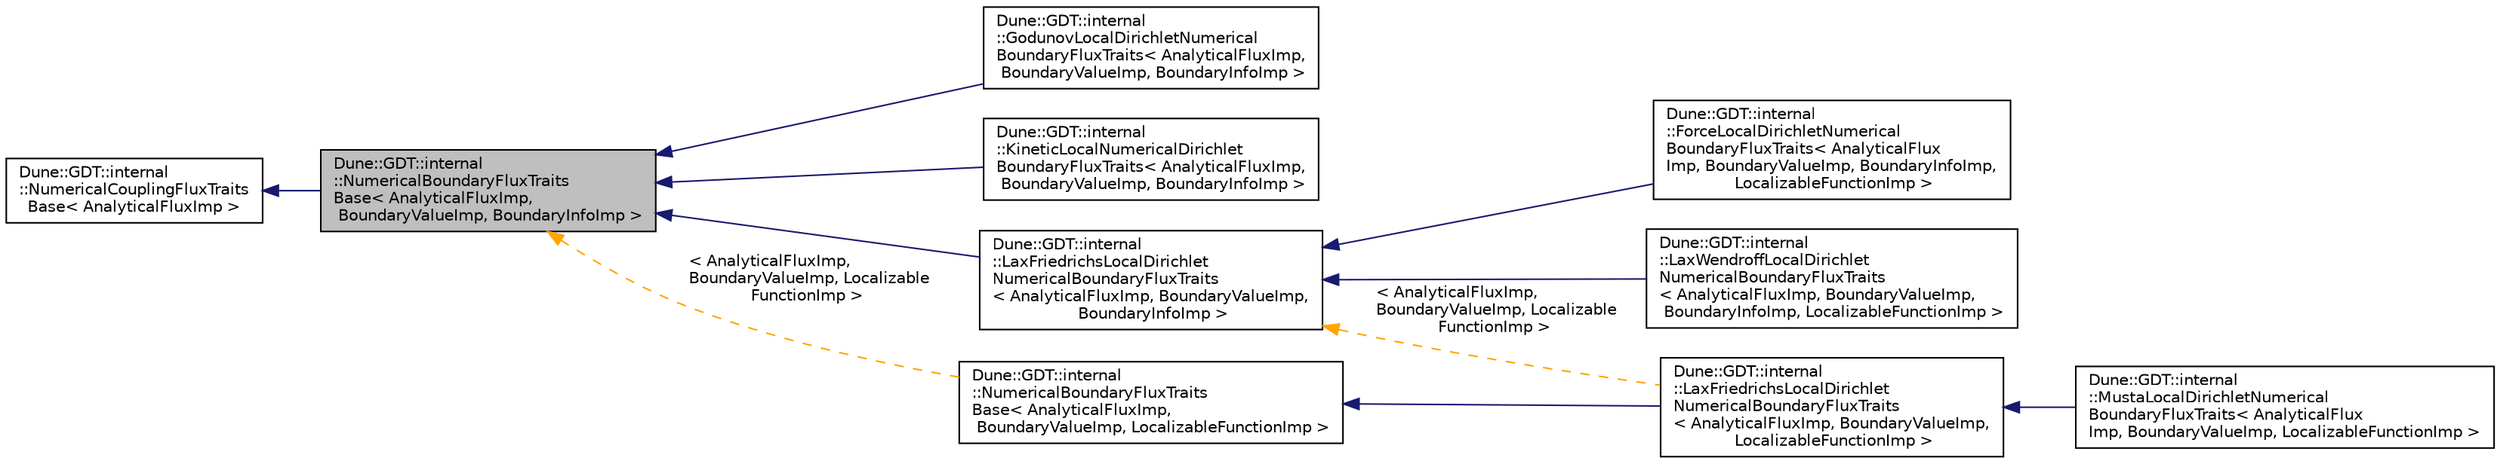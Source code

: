 digraph "Dune::GDT::internal::NumericalBoundaryFluxTraitsBase&lt; AnalyticalFluxImp, BoundaryValueImp, BoundaryInfoImp &gt;"
{
  edge [fontname="Helvetica",fontsize="10",labelfontname="Helvetica",labelfontsize="10"];
  node [fontname="Helvetica",fontsize="10",shape=record];
  rankdir="LR";
  Node0 [label="Dune::GDT::internal\l::NumericalBoundaryFluxTraits\lBase\< AnalyticalFluxImp,\l BoundaryValueImp, BoundaryInfoImp \>",height=0.2,width=0.4,color="black", fillcolor="grey75", style="filled", fontcolor="black"];
  Node1 -> Node0 [dir="back",color="midnightblue",fontsize="10",style="solid",fontname="Helvetica"];
  Node1 [label="Dune::GDT::internal\l::NumericalCouplingFluxTraits\lBase\< AnalyticalFluxImp \>",height=0.2,width=0.4,color="black", fillcolor="white", style="filled",URL="$a01139.html"];
  Node0 -> Node2 [dir="back",color="midnightblue",fontsize="10",style="solid",fontname="Helvetica"];
  Node2 [label="Dune::GDT::internal\l::GodunovLocalDirichletNumerical\lBoundaryFluxTraits\< AnalyticalFluxImp,\l BoundaryValueImp, BoundaryInfoImp \>",height=0.2,width=0.4,color="black", fillcolor="white", style="filled",URL="$a01239.html"];
  Node0 -> Node3 [dir="back",color="midnightblue",fontsize="10",style="solid",fontname="Helvetica"];
  Node3 [label="Dune::GDT::internal\l::KineticLocalNumericalDirichlet\lBoundaryFluxTraits\< AnalyticalFluxImp,\l BoundaryValueImp, BoundaryInfoImp \>",height=0.2,width=0.4,color="black", fillcolor="white", style="filled",URL="$a01299.html"];
  Node0 -> Node4 [dir="back",color="midnightblue",fontsize="10",style="solid",fontname="Helvetica"];
  Node4 [label="Dune::GDT::internal\l::LaxFriedrichsLocalDirichlet\lNumericalBoundaryFluxTraits\l\< AnalyticalFluxImp, BoundaryValueImp,\l BoundaryInfoImp \>",height=0.2,width=0.4,color="black", fillcolor="white", style="filled",URL="$a01319.html"];
  Node4 -> Node5 [dir="back",color="midnightblue",fontsize="10",style="solid",fontname="Helvetica"];
  Node5 [label="Dune::GDT::internal\l::ForceLocalDirichletNumerical\lBoundaryFluxTraits\< AnalyticalFlux\lImp, BoundaryValueImp, BoundaryInfoImp,\l LocalizableFunctionImp \>",height=0.2,width=0.4,color="black", fillcolor="white", style="filled",URL="$a01223.html"];
  Node4 -> Node6 [dir="back",color="midnightblue",fontsize="10",style="solid",fontname="Helvetica"];
  Node6 [label="Dune::GDT::internal\l::LaxWendroffLocalDirichlet\lNumericalBoundaryFluxTraits\l\< AnalyticalFluxImp, BoundaryValueImp,\l BoundaryInfoImp, LocalizableFunctionImp \>",height=0.2,width=0.4,color="black", fillcolor="white", style="filled",URL="$a01347.html"];
  Node4 -> Node7 [dir="back",color="orange",fontsize="10",style="dashed",label=" \< AnalyticalFluxImp,\l BoundaryValueImp, Localizable\lFunctionImp \>" ,fontname="Helvetica"];
  Node7 [label="Dune::GDT::internal\l::LaxFriedrichsLocalDirichlet\lNumericalBoundaryFluxTraits\l\< AnalyticalFluxImp, BoundaryValueImp,\l LocalizableFunctionImp \>",height=0.2,width=0.4,color="black", fillcolor="white", style="filled",URL="$a01319.html"];
  Node7 -> Node8 [dir="back",color="midnightblue",fontsize="10",style="solid",fontname="Helvetica"];
  Node8 [label="Dune::GDT::internal\l::MustaLocalDirichletNumerical\lBoundaryFluxTraits\< AnalyticalFlux\lImp, BoundaryValueImp, LocalizableFunctionImp \>",height=0.2,width=0.4,color="black", fillcolor="white", style="filled",URL="$a01367.html"];
  Node0 -> Node9 [dir="back",color="orange",fontsize="10",style="dashed",label=" \< AnalyticalFluxImp,\l BoundaryValueImp, Localizable\lFunctionImp \>" ,fontname="Helvetica"];
  Node9 [label="Dune::GDT::internal\l::NumericalBoundaryFluxTraits\lBase\< AnalyticalFluxImp,\l BoundaryValueImp, LocalizableFunctionImp \>",height=0.2,width=0.4,color="black", fillcolor="white", style="filled",URL="$a01143.html"];
  Node9 -> Node7 [dir="back",color="midnightblue",fontsize="10",style="solid",fontname="Helvetica"];
}
